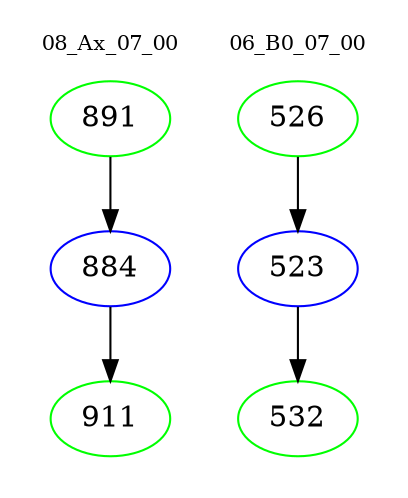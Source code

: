 digraph{
subgraph cluster_0 {
color = white
label = "08_Ax_07_00";
fontsize=10;
T0_891 [label="891", color="green"]
T0_891 -> T0_884 [color="black"]
T0_884 [label="884", color="blue"]
T0_884 -> T0_911 [color="black"]
T0_911 [label="911", color="green"]
}
subgraph cluster_1 {
color = white
label = "06_B0_07_00";
fontsize=10;
T1_526 [label="526", color="green"]
T1_526 -> T1_523 [color="black"]
T1_523 [label="523", color="blue"]
T1_523 -> T1_532 [color="black"]
T1_532 [label="532", color="green"]
}
}
